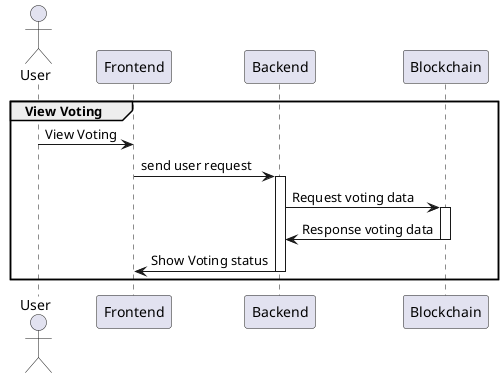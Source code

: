 @startuml global sequence diagram
skinparam maxMessageSize 300

actor "User" as user
' actor "Voter" as user1
' actor "Candidate" as user2
' actor "KPU" as user3
participant "Frontend" as system1
participant "Backend" as system2
participant "Blockchain" as system3

group View Voting
    user -> system1: View Voting

    system1 -> system2 ++: send user request

    system2 -> system3: Request voting data
    activate system3
    system3 -> system2: Response voting data
    deactivate system3

    system2 -> system1 : Show Voting status
    system2 --
    

end
@enduml